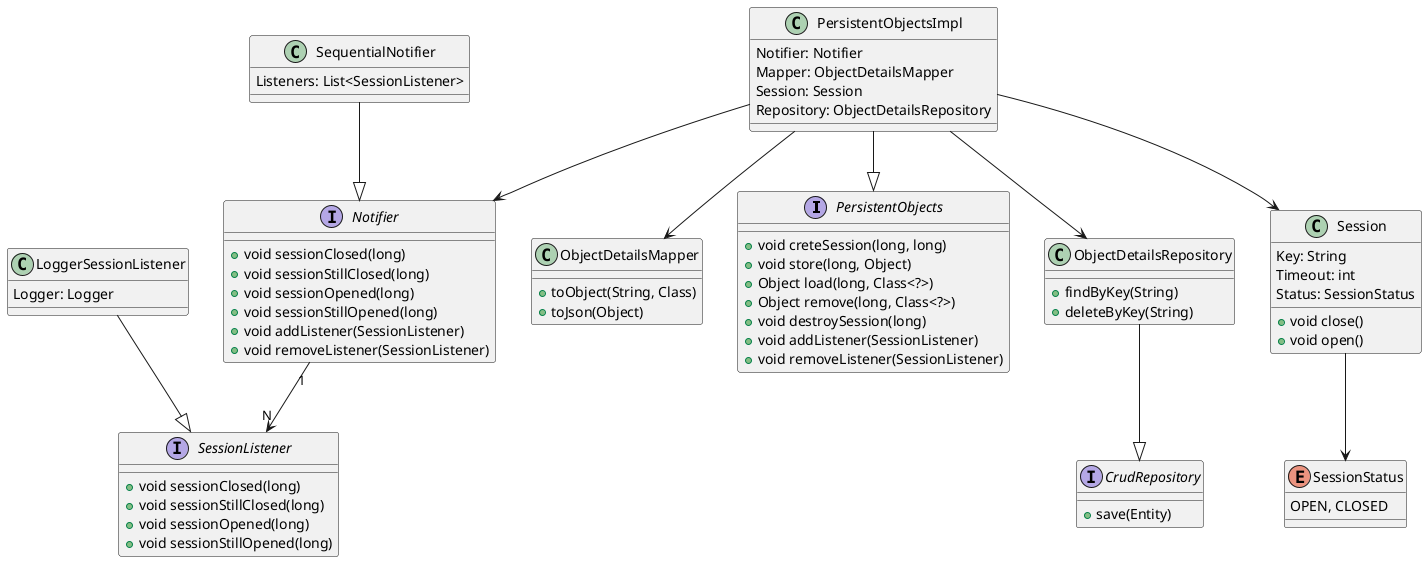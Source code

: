 @startuml

interface PersistentObjects {
  +void creteSession(long, long)
  +void store(long, Object)
  +Object load(long, Class<?>)
  +Object remove(long, Class<?>)
  +void destroySession(long)
  +void addListener(SessionListener)
  +void removeListener(SessionListener)
}

class PersistentObjectsImpl {
  Notifier: Notifier
  Mapper: ObjectDetailsMapper
  Session: Session
  Repository: ObjectDetailsRepository
}

interface Notifier {
  +void sessionClosed(long)
  +void sessionStillClosed(long)
  +void sessionOpened(long)
  +void sessionStillOpened(long)
  +void addListener(SessionListener)
  +void removeListener(SessionListener)
}

class SequentialNotifier {
  Listeners: List<SessionListener>
}

interface SessionListener {
  +void sessionClosed(long)
  +void sessionStillClosed(long)
  +void sessionOpened(long)
  +void sessionStillOpened(long)
}

class LoggerSessionListener {
  Logger: Logger
}

class Session {
  Key: String
  Timeout: int
  Status: SessionStatus
  +void close()
  +void open()
}

enum SessionStatus{
  OPEN, CLOSED
}

class ObjectDetailsMapper {
  +toObject(String, Class)
  +toJson(Object)
}

class ObjectDetailsRepository {
  +findByKey(String)
  +deleteByKey(String)
}

interface CrudRepository{
  +save(Entity)
}

LoggerSessionListener --|> SessionListener
PersistentObjectsImpl --|> PersistentObjects
PersistentObjectsImpl --> Session
PersistentObjectsImpl --> ObjectDetailsMapper
PersistentObjectsImpl --> ObjectDetailsRepository
PersistentObjectsImpl --> Notifier
SequentialNotifier --|> Notifier
Notifier "1" --> "N" SessionListener
Session --> SessionStatus
ObjectDetailsRepository --|> CrudRepository

@enduml
